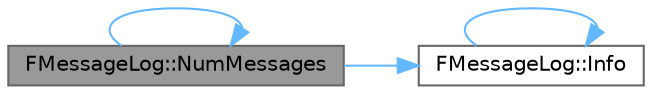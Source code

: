 digraph "FMessageLog::NumMessages"
{
 // INTERACTIVE_SVG=YES
 // LATEX_PDF_SIZE
  bgcolor="transparent";
  edge [fontname=Helvetica,fontsize=10,labelfontname=Helvetica,labelfontsize=10];
  node [fontname=Helvetica,fontsize=10,shape=box,height=0.2,width=0.4];
  rankdir="LR";
  Node1 [id="Node000001",label="FMessageLog::NumMessages",height=0.2,width=0.4,color="gray40", fillcolor="grey60", style="filled", fontcolor="black",tooltip="Check whether there are any messages present for this log."];
  Node1 -> Node2 [id="edge1_Node000001_Node000002",color="steelblue1",style="solid",tooltip=" "];
  Node2 [id="Node000002",label="FMessageLog::Info",height=0.2,width=0.4,color="grey40", fillcolor="white", style="filled",URL="$d9/d84/classFMessageLog.html#a1743c92fc1b42fce1ddb785a9ff66630",tooltip=" "];
  Node2 -> Node2 [id="edge2_Node000002_Node000002",color="steelblue1",style="solid",tooltip=" "];
  Node1 -> Node1 [id="edge3_Node000001_Node000001",color="steelblue1",style="solid",tooltip=" "];
}
